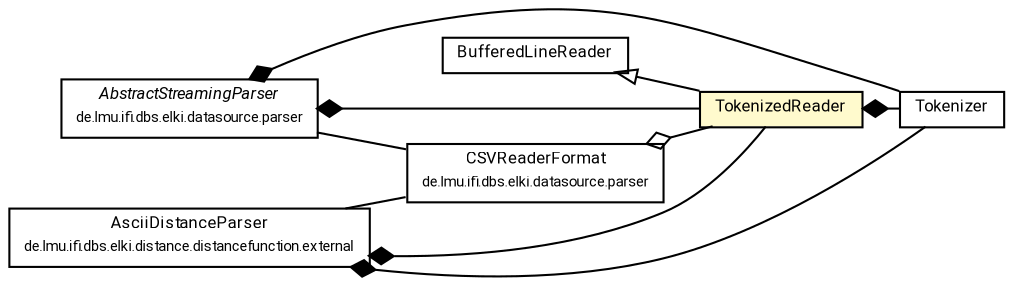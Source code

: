 #!/usr/local/bin/dot
#
# Class diagram 
# Generated by UMLGraph version R5_7_2-60-g0e99a6 (http://www.spinellis.gr/umlgraph/)
#

digraph G {
	graph [fontnames="svg"]
	edge [fontname="Roboto",fontsize=7,labelfontname="Roboto",labelfontsize=7,color="black"];
	node [fontname="Roboto",fontcolor="black",fontsize=8,shape=plaintext,margin=0,width=0,height=0];
	nodesep=0.15;
	ranksep=0.25;
	rankdir=LR;
	// de.lmu.ifi.dbs.elki.utilities.io.BufferedLineReader
	c10248540 [label=<<table title="de.lmu.ifi.dbs.elki.utilities.io.BufferedLineReader" border="0" cellborder="1" cellspacing="0" cellpadding="2" href="BufferedLineReader.html" target="_parent">
		<tr><td><table border="0" cellspacing="0" cellpadding="1">
		<tr><td align="center" balign="center"> <font face="Roboto">BufferedLineReader</font> </td></tr>
		</table></td></tr>
		</table>>, URL="BufferedLineReader.html"];
	// de.lmu.ifi.dbs.elki.utilities.io.TokenizedReader
	c10248541 [label=<<table title="de.lmu.ifi.dbs.elki.utilities.io.TokenizedReader" border="0" cellborder="1" cellspacing="0" cellpadding="2" bgcolor="lemonChiffon" href="TokenizedReader.html" target="_parent">
		<tr><td><table border="0" cellspacing="0" cellpadding="1">
		<tr><td align="center" balign="center"> <font face="Roboto">TokenizedReader</font> </td></tr>
		</table></td></tr>
		</table>>, URL="TokenizedReader.html"];
	// de.lmu.ifi.dbs.elki.utilities.io.Tokenizer
	c10248558 [label=<<table title="de.lmu.ifi.dbs.elki.utilities.io.Tokenizer" border="0" cellborder="1" cellspacing="0" cellpadding="2" href="Tokenizer.html" target="_parent">
		<tr><td><table border="0" cellspacing="0" cellpadding="1">
		<tr><td align="center" balign="center"> <font face="Roboto">Tokenizer</font> </td></tr>
		</table></td></tr>
		</table>>, URL="Tokenizer.html"];
	// de.lmu.ifi.dbs.elki.datasource.parser.CSVReaderFormat
	c10249366 [label=<<table title="de.lmu.ifi.dbs.elki.datasource.parser.CSVReaderFormat" border="0" cellborder="1" cellspacing="0" cellpadding="2" href="../../datasource/parser/CSVReaderFormat.html" target="_parent">
		<tr><td><table border="0" cellspacing="0" cellpadding="1">
		<tr><td align="center" balign="center"> <font face="Roboto">CSVReaderFormat</font> </td></tr>
		<tr><td align="center" balign="center"> <font face="Roboto" point-size="7.0">de.lmu.ifi.dbs.elki.datasource.parser</font> </td></tr>
		</table></td></tr>
		</table>>, URL="../../datasource/parser/CSVReaderFormat.html"];
	// de.lmu.ifi.dbs.elki.datasource.parser.AbstractStreamingParser
	c10249374 [label=<<table title="de.lmu.ifi.dbs.elki.datasource.parser.AbstractStreamingParser" border="0" cellborder="1" cellspacing="0" cellpadding="2" href="../../datasource/parser/AbstractStreamingParser.html" target="_parent">
		<tr><td><table border="0" cellspacing="0" cellpadding="1">
		<tr><td align="center" balign="center"> <font face="Roboto"><i>AbstractStreamingParser</i></font> </td></tr>
		<tr><td align="center" balign="center"> <font face="Roboto" point-size="7.0">de.lmu.ifi.dbs.elki.datasource.parser</font> </td></tr>
		</table></td></tr>
		</table>>, URL="../../datasource/parser/AbstractStreamingParser.html"];
	// de.lmu.ifi.dbs.elki.distance.distancefunction.external.AsciiDistanceParser
	c10249714 [label=<<table title="de.lmu.ifi.dbs.elki.distance.distancefunction.external.AsciiDistanceParser" border="0" cellborder="1" cellspacing="0" cellpadding="2" href="../../distance/distancefunction/external/AsciiDistanceParser.html" target="_parent">
		<tr><td><table border="0" cellspacing="0" cellpadding="1">
		<tr><td align="center" balign="center"> <font face="Roboto">AsciiDistanceParser</font> </td></tr>
		<tr><td align="center" balign="center"> <font face="Roboto" point-size="7.0">de.lmu.ifi.dbs.elki.distance.distancefunction.external</font> </td></tr>
		</table></td></tr>
		</table>>, URL="../../distance/distancefunction/external/AsciiDistanceParser.html"];
	// de.lmu.ifi.dbs.elki.utilities.io.TokenizedReader extends de.lmu.ifi.dbs.elki.utilities.io.BufferedLineReader
	c10248540 -> c10248541 [arrowtail=empty,dir=back,weight=10];
	// de.lmu.ifi.dbs.elki.utilities.io.TokenizedReader composed de.lmu.ifi.dbs.elki.utilities.io.Tokenizer
	c10248541 -> c10248558 [arrowhead=none,arrowtail=diamond,dir=back,weight=6];
	// de.lmu.ifi.dbs.elki.datasource.parser.CSVReaderFormat has de.lmu.ifi.dbs.elki.utilities.io.TokenizedReader
	c10249366 -> c10248541 [arrowhead=none,arrowtail=ediamond,dir=back,weight=4];
	// de.lmu.ifi.dbs.elki.datasource.parser.AbstractStreamingParser composed de.lmu.ifi.dbs.elki.utilities.io.TokenizedReader
	c10249374 -> c10248541 [arrowhead=none,arrowtail=diamond,dir=back,weight=6];
	// de.lmu.ifi.dbs.elki.datasource.parser.AbstractStreamingParser composed de.lmu.ifi.dbs.elki.utilities.io.Tokenizer
	c10249374 -> c10248558 [arrowhead=none,arrowtail=diamond,dir=back,weight=6];
	// de.lmu.ifi.dbs.elki.datasource.parser.AbstractStreamingParser assoc de.lmu.ifi.dbs.elki.datasource.parser.CSVReaderFormat
	c10249374 -> c10249366 [arrowhead=none,weight=2];
	// de.lmu.ifi.dbs.elki.distance.distancefunction.external.AsciiDistanceParser composed de.lmu.ifi.dbs.elki.utilities.io.TokenizedReader
	c10249714 -> c10248541 [arrowhead=none,arrowtail=diamond,dir=back,weight=6];
	// de.lmu.ifi.dbs.elki.distance.distancefunction.external.AsciiDistanceParser composed de.lmu.ifi.dbs.elki.utilities.io.Tokenizer
	c10249714 -> c10248558 [arrowhead=none,arrowtail=diamond,dir=back,weight=6];
	// de.lmu.ifi.dbs.elki.distance.distancefunction.external.AsciiDistanceParser assoc de.lmu.ifi.dbs.elki.datasource.parser.CSVReaderFormat
	c10249714 -> c10249366 [arrowhead=none,weight=2];
}

